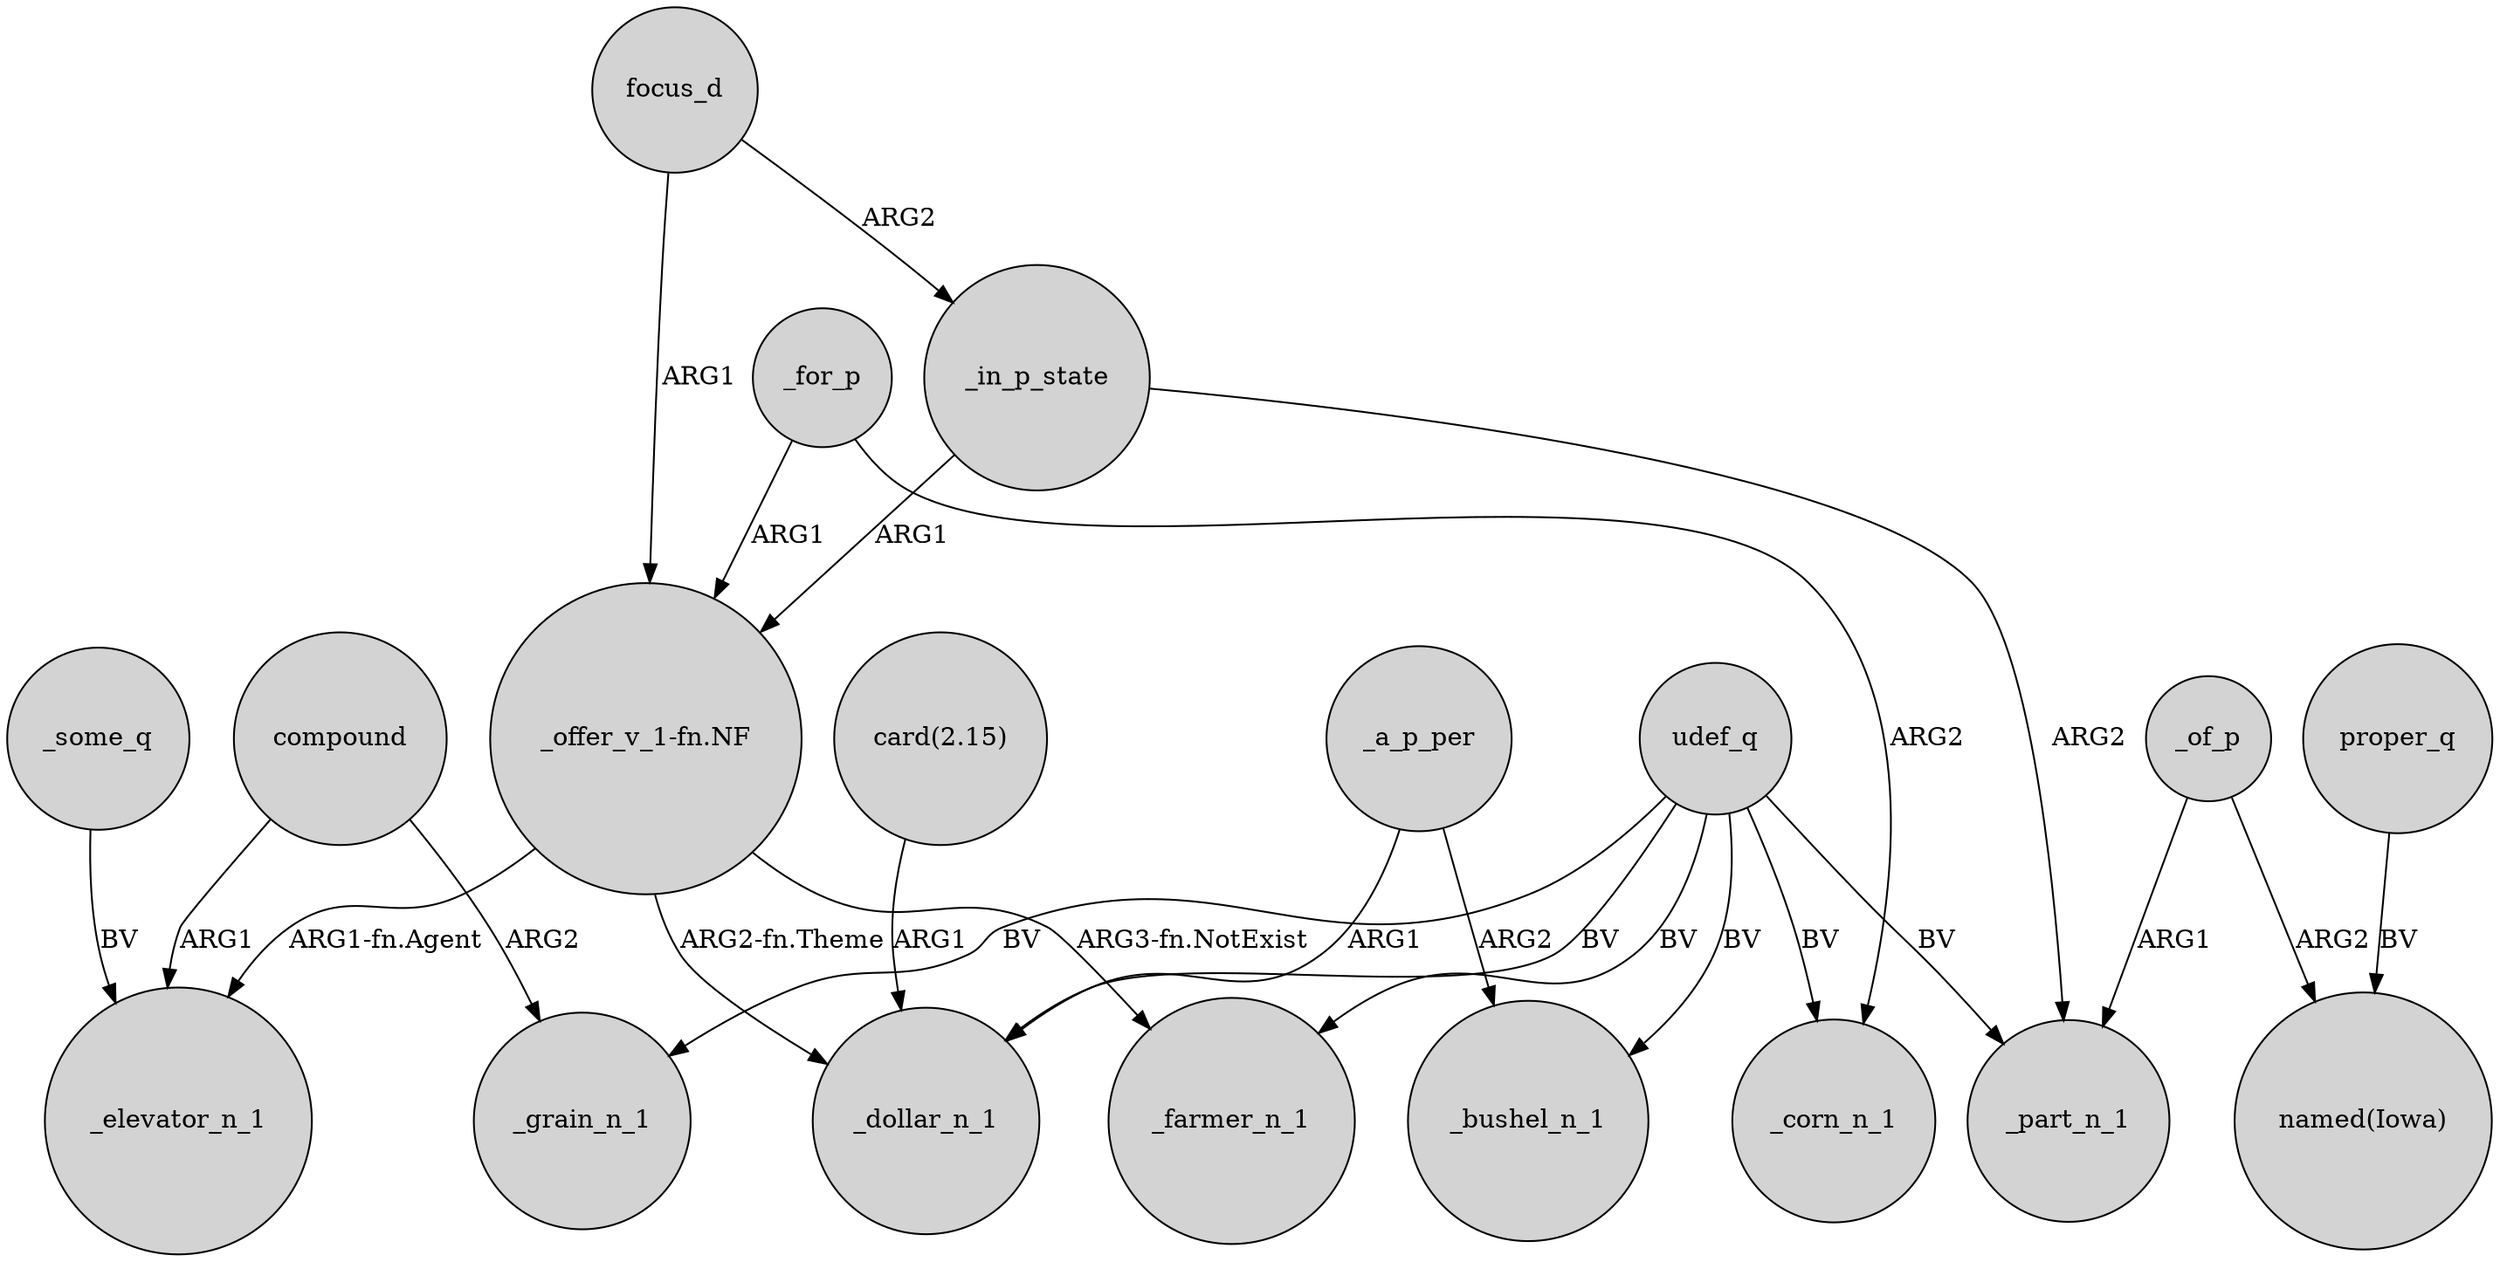 digraph {
	node [shape=circle style=filled]
	"_offer_v_1-fn.NF" -> _farmer_n_1 [label="ARG3-fn.NotExist"]
	_in_p_state -> "_offer_v_1-fn.NF" [label=ARG1]
	compound -> _grain_n_1 [label=ARG2]
	focus_d -> _in_p_state [label=ARG2]
	"_offer_v_1-fn.NF" -> _elevator_n_1 [label="ARG1-fn.Agent"]
	_some_q -> _elevator_n_1 [label=BV]
	_a_p_per -> _bushel_n_1 [label=ARG2]
	_for_p -> "_offer_v_1-fn.NF" [label=ARG1]
	_of_p -> _part_n_1 [label=ARG1]
	udef_q -> _grain_n_1 [label=BV]
	_a_p_per -> _dollar_n_1 [label=ARG1]
	compound -> _elevator_n_1 [label=ARG1]
	udef_q -> _bushel_n_1 [label=BV]
	_for_p -> _corn_n_1 [label=ARG2]
	focus_d -> "_offer_v_1-fn.NF" [label=ARG1]
	"card(2.15)" -> _dollar_n_1 [label=ARG1]
	_of_p -> "named(Iowa)" [label=ARG2]
	udef_q -> _corn_n_1 [label=BV]
	proper_q -> "named(Iowa)" [label=BV]
	"_offer_v_1-fn.NF" -> _dollar_n_1 [label="ARG2-fn.Theme"]
	udef_q -> _part_n_1 [label=BV]
	udef_q -> _farmer_n_1 [label=BV]
	_in_p_state -> _part_n_1 [label=ARG2]
	udef_q -> _dollar_n_1 [label=BV]
}
